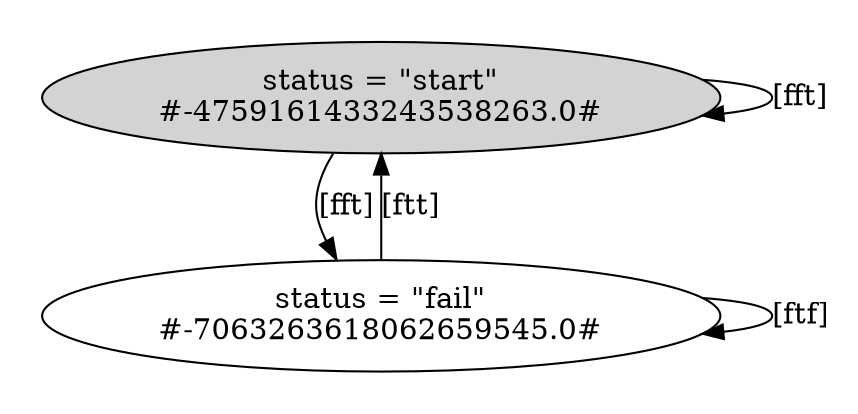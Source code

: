 digraph DiskGraph {
nodesep=0.35;
subgraph cluster_graph {
color="white";
"-4759161433243538263.0" [style = filled] [label="status = \"start\"
#-4759161433243538263.0#"]
"-4759161433243538263.0" -> "-7063263618062659545.0" [label="[fft]"];
"-7063263618062659545.0" [label="status = \"fail\"
#-7063263618062659545.0#"];
"-4759161433243538263.0" -> "-4759161433243538263.0" [label="[fft]"];
"-4759161433243538263.0" [label="status = \"start\"
#-4759161433243538263.0#"];
"-7063263618062659545.0" -> "-7063263618062659545.0" [label="[ftf]"];
"-7063263618062659545.0" [label="status = \"fail\"
#-7063263618062659545.0#"];
"-7063263618062659545.0" -> "-4759161433243538263.0" [label="[ftt]"];
"-4759161433243538263.0" [label="status = \"start\"
#-4759161433243538263.0#"];
}
}